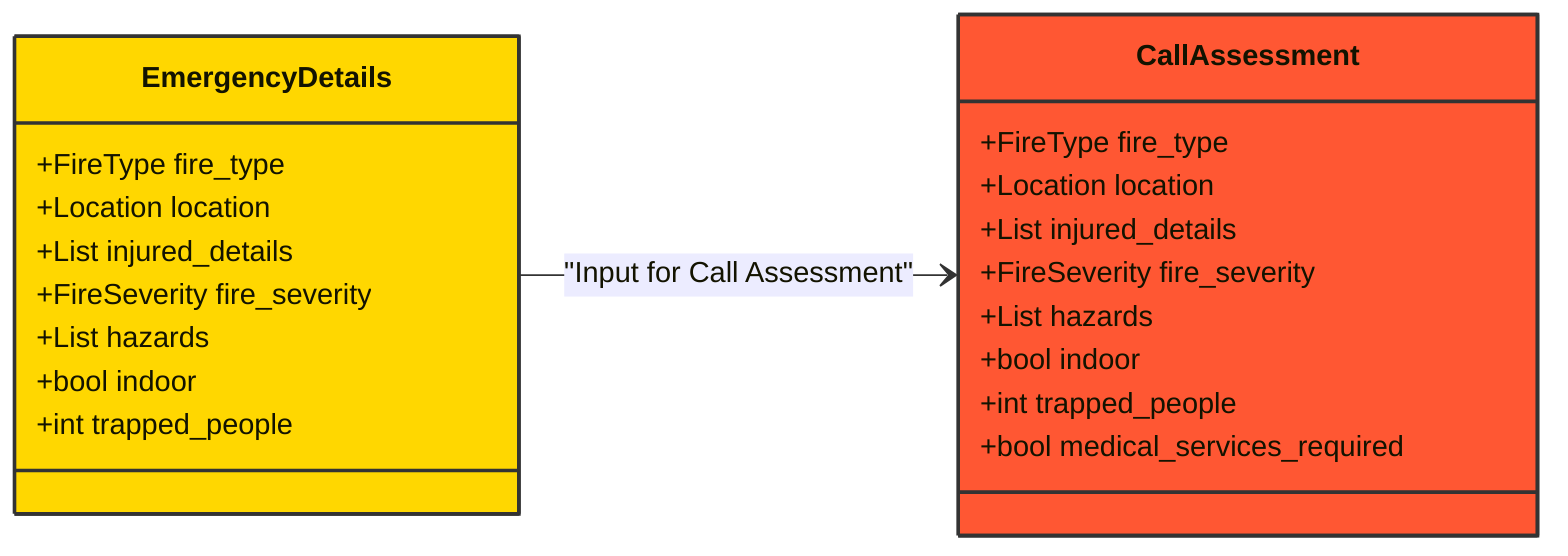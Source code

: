 classDiagram
    direction LR

    %% Classes and Attributes
    class EmergencyDetails {
        +FireType fire_type
        +Location location
        +List<InjuryType> injured_details
        +FireSeverity fire_severity
        +List<HazardType> hazards
        +bool indoor
        +int trapped_people
    }
    class CallAssessment {
        +FireType fire_type
        +Location location
        +List<InjuryType> injured_details
        +FireSeverity fire_severity
        +List<HazardType> hazards
        +bool indoor
        +int trapped_people
        +bool medical_services_required
    }

    %% Relationships
    EmergencyDetails --> CallAssessment: "Input for Call Assessment"

    %% Style Customization
    style EmergencyDetails fill:#FFD700,stroke:#333,stroke-width:2px
    style CallAssessment fill:#FF5733,stroke:#333,stroke-width:2px